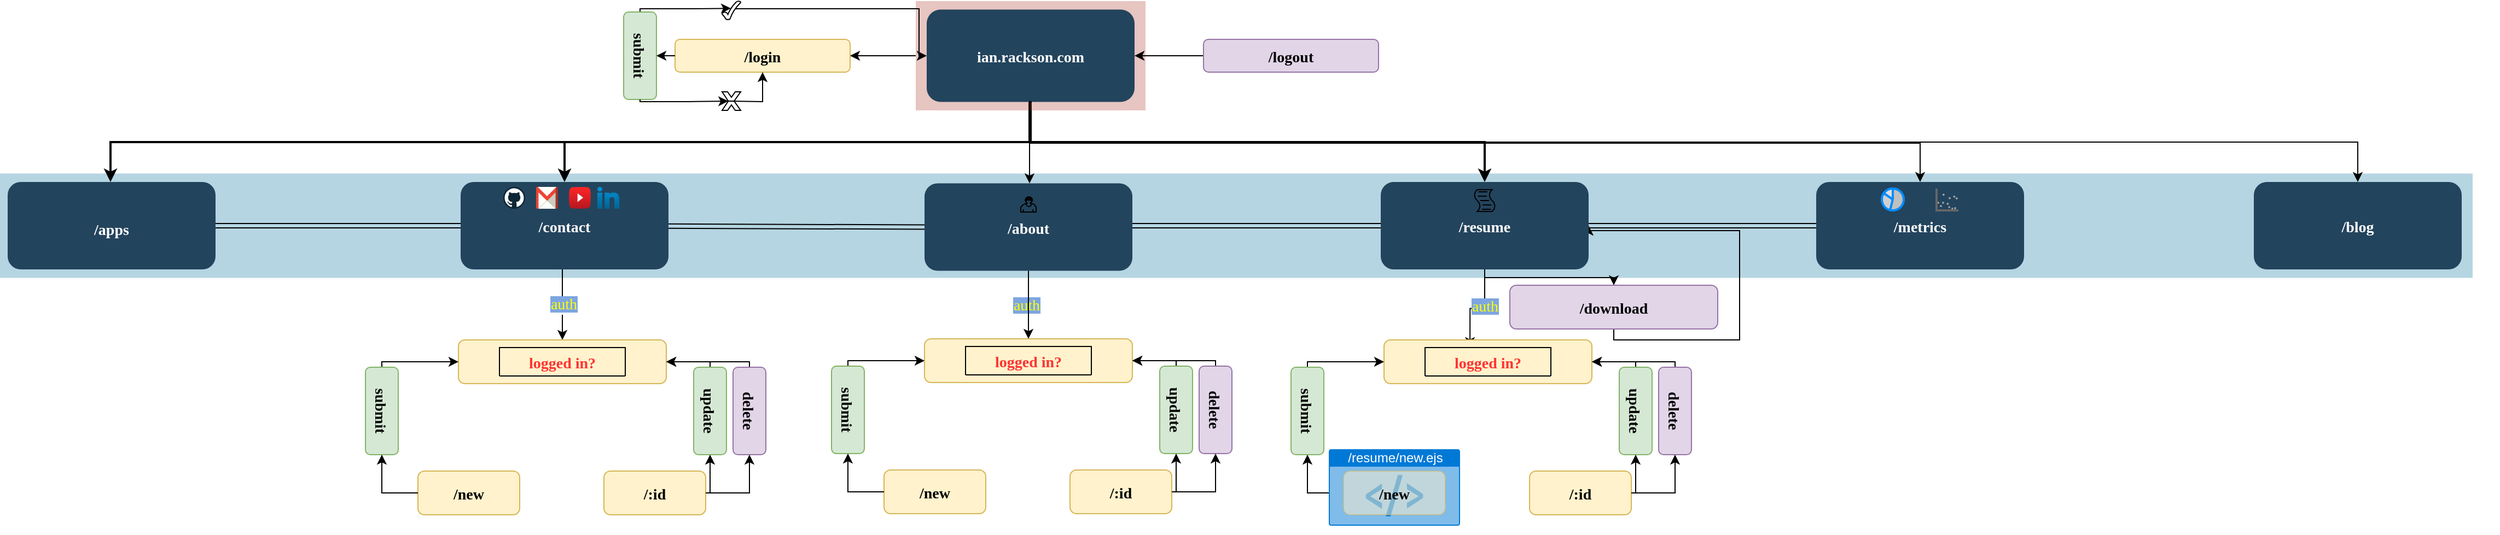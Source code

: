 <mxfile version="14.5.8" type="github">
  <diagram name="Page-1" id="2c0d36ab-eaac-3732-788b-9136903baeff">
    <mxGraphModel dx="2377" dy="1323" grid="1" gridSize="10" guides="1" tooltips="1" connect="1" arrows="1" fold="1" page="1" pageScale="1.5" pageWidth="1169" pageHeight="827" background="#ffffff" math="0" shadow="0">
      <root>
        <mxCell id="0" />
        <mxCell id="1" parent="0" />
        <mxCell id="Ey4R-V_PaF4X1ZqoevEX-540" value="&lt;font color=&quot;#ffff00&quot; style=&quot;background-color: rgb(126 , 166 , 224)&quot;&gt;auth&lt;/font&gt;" style="edgeLabel;html=1;align=center;verticalAlign=middle;resizable=0;points=[];fontSize=14;fontFamily=Tahoma;fontColor=#FFFFFF;" vertex="1" connectable="0" parent="1">
          <mxGeometry x="1038" y="449" as="geometry" />
        </mxCell>
        <mxCell id="122" value="" style="fillColor=#10739E;strokeColor=none;opacity=30;" parent="1" vertex="1">
          <mxGeometry x="100" y="327.75" width="2260" height="95.5" as="geometry" />
        </mxCell>
        <mxCell id="Ey4R-V_PaF4X1ZqoevEX-137" value="" style="edgeStyle=elbowEdgeStyle;rounded=0;orthogonalLoop=1;jettySize=auto;elbow=vertical;html=1;" edge="1" parent="1" source="2" target="Ey4R-V_PaF4X1ZqoevEX-136">
          <mxGeometry relative="1" as="geometry" />
        </mxCell>
        <mxCell id="Ey4R-V_PaF4X1ZqoevEX-161" style="edgeStyle=elbowEdgeStyle;rounded=0;orthogonalLoop=1;jettySize=auto;elbow=vertical;html=1;" edge="1" parent="1" source="4" target="Ey4R-V_PaF4X1ZqoevEX-154">
          <mxGeometry relative="1" as="geometry" />
        </mxCell>
        <mxCell id="Ey4R-V_PaF4X1ZqoevEX-399" style="edgeStyle=orthogonalEdgeStyle;rounded=0;orthogonalLoop=1;jettySize=auto;html=1;entryX=0.357;entryY=-0.019;entryDx=0;entryDy=0;entryPerimeter=0;fontFamily=Tahoma;fontSize=11;fontColor=#FF3333;" edge="1" parent="1" source="4" target="Ey4R-V_PaF4X1ZqoevEX-386">
          <mxGeometry relative="1" as="geometry" />
        </mxCell>
        <mxCell id="9" value="" style="edgeStyle=elbowEdgeStyle;elbow=vertical;strokeWidth=2;rounded=0" parent="1" source="2" target="4" edge="1">
          <mxGeometry x="337" y="215.5" width="100" height="100" as="geometry">
            <mxPoint x="337" y="315.5" as="sourcePoint" />
            <mxPoint x="437" y="215.5" as="targetPoint" />
          </mxGeometry>
        </mxCell>
        <mxCell id="Ey4R-V_PaF4X1ZqoevEX-167" style="edgeStyle=elbowEdgeStyle;rounded=0;orthogonalLoop=1;jettySize=auto;elbow=vertical;html=1;entryX=0.5;entryY=0;entryDx=0;entryDy=0;" edge="1" parent="1" source="10" target="Ey4R-V_PaF4X1ZqoevEX-166">
          <mxGeometry relative="1" as="geometry" />
        </mxCell>
        <mxCell id="Ey4R-V_PaF4X1ZqoevEX-537" style="edgeStyle=orthogonalEdgeStyle;rounded=0;orthogonalLoop=1;jettySize=auto;html=1;entryX=0.5;entryY=0;entryDx=0;entryDy=0;fontFamily=Tahoma;fontSize=11;fontColor=#FF3333;" edge="1" parent="1" source="12" target="Ey4R-V_PaF4X1ZqoevEX-523">
          <mxGeometry relative="1" as="geometry">
            <Array as="points">
              <mxPoint x="614" y="440" />
              <mxPoint x="614" y="440" />
            </Array>
          </mxGeometry>
        </mxCell>
        <mxCell id="Ey4R-V_PaF4X1ZqoevEX-539" value="&lt;font color=&quot;#ffff00&quot; style=&quot;background-color: rgb(126 , 166 , 224)&quot;&gt;auth&lt;br&gt;&lt;/font&gt;" style="edgeLabel;html=1;align=center;verticalAlign=middle;resizable=0;points=[];fontSize=14;fontFamily=Tahoma;fontColor=#FFFFFF;" vertex="1" connectable="0" parent="Ey4R-V_PaF4X1ZqoevEX-537">
          <mxGeometry x="0.008" y="1" relative="1" as="geometry">
            <mxPoint as="offset" />
          </mxGeometry>
        </mxCell>
        <mxCell id="59" value="" style="edgeStyle=elbowEdgeStyle;elbow=vertical;strokeWidth=2;rounded=0" parent="1" source="2" target="12" edge="1">
          <mxGeometry x="347" y="225.5" width="100" height="100" as="geometry">
            <mxPoint x="862.0" y="275.5" as="sourcePoint" />
            <mxPoint x="1467.0" y="345.5" as="targetPoint" />
          </mxGeometry>
        </mxCell>
        <mxCell id="61" value="" style="edgeStyle=elbowEdgeStyle;elbow=vertical;strokeWidth=2;rounded=0" parent="1" edge="1">
          <mxGeometry x="-24" y="135.5" width="100" height="100" as="geometry">
            <mxPoint x="1041" y="262.25" as="sourcePoint" />
            <mxPoint x="201" y="335.5" as="targetPoint" />
          </mxGeometry>
        </mxCell>
        <mxCell id="Ey4R-V_PaF4X1ZqoevEX-141" value="" style="group" vertex="1" connectable="0" parent="1">
          <mxGeometry x="937" y="170" width="210" height="100.0" as="geometry" />
        </mxCell>
        <mxCell id="123" value="" style="fillColor=#AE4132;strokeColor=none;opacity=30;" parent="Ey4R-V_PaF4X1ZqoevEX-141" vertex="1">
          <mxGeometry width="210" height="100.0" as="geometry" />
        </mxCell>
        <mxCell id="2" value="ian.rackson.com" style="rounded=1;fillColor=#23445D;gradientColor=none;strokeColor=none;fontColor=#FFFFFF;fontStyle=1;fontFamily=Tahoma;fontSize=14" parent="Ey4R-V_PaF4X1ZqoevEX-141" vertex="1">
          <mxGeometry x="10" y="7.75" width="190" height="84.5" as="geometry" />
        </mxCell>
        <mxCell id="Ey4R-V_PaF4X1ZqoevEX-381" style="edgeStyle=orthogonalEdgeStyle;rounded=0;orthogonalLoop=1;jettySize=auto;html=1;fontFamily=Tahoma;fontSize=11;fontColor=#FF3333;entryX=1;entryY=0.5;entryDx=0;entryDy=0;" edge="1" parent="1" source="Ey4R-V_PaF4X1ZqoevEX-154" target="4">
          <mxGeometry relative="1" as="geometry">
            <mxPoint x="1690" y="390" as="targetPoint" />
            <Array as="points">
              <mxPoint x="1575" y="480" />
              <mxPoint x="1690" y="480" />
              <mxPoint x="1690" y="380" />
              <mxPoint x="1552" y="380" />
            </Array>
          </mxGeometry>
        </mxCell>
        <mxCell id="Ey4R-V_PaF4X1ZqoevEX-154" value="/download" style="rounded=1;fillColor=#e1d5e7;strokeColor=#9673a6;fontStyle=1;fontFamily=Tahoma;fontSize=14" vertex="1" parent="1">
          <mxGeometry x="1480" y="430" width="190" height="40" as="geometry" />
        </mxCell>
        <mxCell id="Ey4R-V_PaF4X1ZqoevEX-205" style="edgeStyle=elbowEdgeStyle;rounded=0;orthogonalLoop=1;jettySize=auto;elbow=vertical;html=1;entryX=0.5;entryY=0;entryDx=0;entryDy=0;" edge="1" parent="1">
          <mxGeometry relative="1" as="geometry">
            <mxPoint x="1043" y="262.25" as="sourcePoint" />
            <mxPoint x="1041" y="336.75" as="targetPoint" />
            <Array as="points">
              <mxPoint x="1041" y="262" />
            </Array>
          </mxGeometry>
        </mxCell>
        <mxCell id="Ey4R-V_PaF4X1ZqoevEX-215" value="/login" style="rounded=1;fillColor=#fff2cc;strokeColor=#d6b656;fontStyle=1;fontFamily=Tahoma;fontSize=14" vertex="1" parent="1">
          <mxGeometry x="717" y="205" width="160" height="30" as="geometry" />
        </mxCell>
        <mxCell id="Ey4R-V_PaF4X1ZqoevEX-544" style="edgeStyle=orthogonalEdgeStyle;rounded=0;orthogonalLoop=1;jettySize=auto;html=1;entryX=1;entryY=0.5;entryDx=0;entryDy=0;startSize=26;fontFamily=Tahoma;fontSize=14;fontColor=#FFFFFF;" edge="1" parent="1" source="Ey4R-V_PaF4X1ZqoevEX-231" target="2">
          <mxGeometry relative="1" as="geometry" />
        </mxCell>
        <mxCell id="Ey4R-V_PaF4X1ZqoevEX-231" value="/logout" style="rounded=1;fillColor=#e1d5e7;strokeColor=#9673a6;fontStyle=1;fontFamily=Tahoma;fontSize=14" vertex="1" parent="1">
          <mxGeometry x="1200" y="205" width="160" height="30" as="geometry" />
        </mxCell>
        <mxCell id="Ey4R-V_PaF4X1ZqoevEX-329" value="" style="group" vertex="1" connectable="0" parent="1">
          <mxGeometry x="860" y="479" width="366" height="160" as="geometry" />
        </mxCell>
        <mxCell id="Ey4R-V_PaF4X1ZqoevEX-313" value="/new" style="rounded=1;fillColor=#fff2cc;strokeColor=#d6b656;fontStyle=1;fontFamily=Tahoma;fontSize=14" vertex="1" parent="Ey4R-V_PaF4X1ZqoevEX-329">
          <mxGeometry x="48" y="120" width="93" height="40" as="geometry" />
        </mxCell>
        <mxCell id="Ey4R-V_PaF4X1ZqoevEX-316" value="" style="group" vertex="1" connectable="0" parent="Ey4R-V_PaF4X1ZqoevEX-329">
          <mxGeometry x="85" width="190" height="107" as="geometry" />
        </mxCell>
        <mxCell id="Ey4R-V_PaF4X1ZqoevEX-166" value="" style="rounded=1;fillColor=#fff2cc;strokeColor=#d6b656;fontStyle=1;fontFamily=Tahoma;fontSize=14" vertex="1" parent="Ey4R-V_PaF4X1ZqoevEX-316">
          <mxGeometry width="190" height="40" as="geometry" />
        </mxCell>
        <mxCell id="Ey4R-V_PaF4X1ZqoevEX-303" value="logged in?" style="swimlane;fontStyle=1;childLayout=stackLayout;horizontal=1;startSize=26;fillColor=none;horizontalStack=0;resizeParent=1;resizeParentMax=0;resizeLast=0;collapsible=1;marginBottom=0;shadow=0;labelBackgroundColor=none;align=center;fontFamily=Tahoma;fontSize=14;labelBorderColor=none;fontColor=#FF3333;" vertex="1" collapsed="1" parent="Ey4R-V_PaF4X1ZqoevEX-316">
          <mxGeometry x="37.5" y="7" width="115" height="26" as="geometry">
            <mxRectangle x="37.5" y="7" width="152.5" height="78" as="alternateBounds" />
          </mxGeometry>
        </mxCell>
        <mxCell id="Ey4R-V_PaF4X1ZqoevEX-304" value="Add new section button" style="text;strokeColor=none;fillColor=none;align=left;verticalAlign=top;spacingLeft=4;spacingRight=4;overflow=hidden;rotatable=0;points=[[0,0.5],[1,0.5]];portConstraint=eastwest;labelBackgroundColor=none;labelBorderColor=#000000;" vertex="1" parent="Ey4R-V_PaF4X1ZqoevEX-303">
          <mxGeometry y="26" width="115" height="26" as="geometry" />
        </mxCell>
        <mxCell id="Ey4R-V_PaF4X1ZqoevEX-305" value="Modify button for each" style="text;strokeColor=none;fillColor=none;align=left;verticalAlign=top;spacingLeft=4;spacingRight=4;overflow=hidden;rotatable=0;points=[[0,0.5],[1,0.5]];portConstraint=eastwest;labelBackgroundColor=none;labelBorderColor=#000000;" vertex="1" parent="Ey4R-V_PaF4X1ZqoevEX-303">
          <mxGeometry y="52" width="115" height="26" as="geometry" />
        </mxCell>
        <mxCell id="Ey4R-V_PaF4X1ZqoevEX-321" style="edgeStyle=orthogonalEdgeStyle;rounded=0;orthogonalLoop=1;jettySize=auto;html=1;entryX=0;entryY=0.5;entryDx=0;entryDy=0;fontFamily=Tahoma;fontSize=11;fontColor=#FF3333;" edge="1" parent="Ey4R-V_PaF4X1ZqoevEX-329" source="Ey4R-V_PaF4X1ZqoevEX-317" target="Ey4R-V_PaF4X1ZqoevEX-166">
          <mxGeometry relative="1" as="geometry">
            <Array as="points">
              <mxPoint x="15" y="20" />
            </Array>
          </mxGeometry>
        </mxCell>
        <mxCell id="Ey4R-V_PaF4X1ZqoevEX-317" value="submit" style="rounded=1;fillColor=#d5e8d4;strokeColor=#82b366;fontStyle=1;fontFamily=Tahoma;fontSize=14;rotation=90;" vertex="1" parent="Ey4R-V_PaF4X1ZqoevEX-329">
          <mxGeometry x="-25" y="50" width="80" height="30" as="geometry" />
        </mxCell>
        <mxCell id="Ey4R-V_PaF4X1ZqoevEX-319" style="edgeStyle=orthogonalEdgeStyle;rounded=0;orthogonalLoop=1;jettySize=auto;html=1;fontFamily=Tahoma;fontSize=11;fontColor=#FF3333;" edge="1" parent="Ey4R-V_PaF4X1ZqoevEX-329" source="Ey4R-V_PaF4X1ZqoevEX-313" target="Ey4R-V_PaF4X1ZqoevEX-317">
          <mxGeometry relative="1" as="geometry" />
        </mxCell>
        <mxCell id="Ey4R-V_PaF4X1ZqoevEX-322" value="/:id" style="rounded=1;fillColor=#fff2cc;strokeColor=#d6b656;fontStyle=1;fontFamily=Tahoma;fontSize=14" vertex="1" parent="Ey4R-V_PaF4X1ZqoevEX-329">
          <mxGeometry x="218" y="120" width="93" height="40" as="geometry" />
        </mxCell>
        <mxCell id="Ey4R-V_PaF4X1ZqoevEX-327" style="edgeStyle=orthogonalEdgeStyle;rounded=0;orthogonalLoop=1;jettySize=auto;html=1;fontFamily=Tahoma;fontSize=11;fontColor=#FF3333;exitX=0;exitY=0.5;exitDx=0;exitDy=0;" edge="1" parent="Ey4R-V_PaF4X1ZqoevEX-329" source="Ey4R-V_PaF4X1ZqoevEX-323">
          <mxGeometry relative="1" as="geometry">
            <mxPoint x="275" y="20" as="targetPoint" />
            <Array as="points">
              <mxPoint x="315" y="20" />
              <mxPoint x="280" y="20" />
            </Array>
          </mxGeometry>
        </mxCell>
        <mxCell id="Ey4R-V_PaF4X1ZqoevEX-323" value="update" style="rounded=1;fillColor=#d5e8d4;strokeColor=#82b366;fontStyle=1;fontFamily=Tahoma;fontSize=14;rotation=90;" vertex="1" parent="Ey4R-V_PaF4X1ZqoevEX-329">
          <mxGeometry x="275" y="50" width="80" height="30" as="geometry" />
        </mxCell>
        <mxCell id="Ey4R-V_PaF4X1ZqoevEX-325" style="edgeStyle=orthogonalEdgeStyle;rounded=0;orthogonalLoop=1;jettySize=auto;html=1;exitX=1;exitY=0.5;exitDx=0;exitDy=0;entryX=1;entryY=0.5;entryDx=0;entryDy=0;fontFamily=Tahoma;fontSize=11;fontColor=#FF3333;" edge="1" parent="Ey4R-V_PaF4X1ZqoevEX-329" source="Ey4R-V_PaF4X1ZqoevEX-322" target="Ey4R-V_PaF4X1ZqoevEX-323">
          <mxGeometry relative="1" as="geometry" />
        </mxCell>
        <mxCell id="Ey4R-V_PaF4X1ZqoevEX-328" style="edgeStyle=orthogonalEdgeStyle;rounded=0;orthogonalLoop=1;jettySize=auto;html=1;exitX=0;exitY=0.5;exitDx=0;exitDy=0;fontFamily=Tahoma;fontSize=11;fontColor=#FF3333;" edge="1" parent="Ey4R-V_PaF4X1ZqoevEX-329" source="Ey4R-V_PaF4X1ZqoevEX-324">
          <mxGeometry relative="1" as="geometry">
            <mxPoint x="275" y="20" as="targetPoint" />
            <Array as="points">
              <mxPoint x="351" y="20" />
              <mxPoint x="306" y="20" />
            </Array>
          </mxGeometry>
        </mxCell>
        <mxCell id="Ey4R-V_PaF4X1ZqoevEX-324" value="delete" style="rounded=1;fillColor=#e1d5e7;strokeColor=#9673a6;fontStyle=1;fontFamily=Tahoma;fontSize=14;rotation=90;" vertex="1" parent="Ey4R-V_PaF4X1ZqoevEX-329">
          <mxGeometry x="311" y="50" width="80" height="30" as="geometry" />
        </mxCell>
        <mxCell id="Ey4R-V_PaF4X1ZqoevEX-326" style="edgeStyle=orthogonalEdgeStyle;rounded=0;orthogonalLoop=1;jettySize=auto;html=1;entryX=1;entryY=0.5;entryDx=0;entryDy=0;fontFamily=Tahoma;fontSize=11;fontColor=#FF3333;" edge="1" parent="Ey4R-V_PaF4X1ZqoevEX-329" source="Ey4R-V_PaF4X1ZqoevEX-322" target="Ey4R-V_PaF4X1ZqoevEX-324">
          <mxGeometry relative="1" as="geometry" />
        </mxCell>
        <mxCell id="Ey4R-V_PaF4X1ZqoevEX-520" value="" style="group" vertex="1" connectable="0" parent="1">
          <mxGeometry x="434" y="480" width="366" height="160" as="geometry" />
        </mxCell>
        <mxCell id="Ey4R-V_PaF4X1ZqoevEX-521" value="/new" style="rounded=1;fillColor=#fff2cc;strokeColor=#d6b656;fontStyle=1;fontFamily=Tahoma;fontSize=14" vertex="1" parent="Ey4R-V_PaF4X1ZqoevEX-520">
          <mxGeometry x="48" y="120" width="93" height="40" as="geometry" />
        </mxCell>
        <mxCell id="Ey4R-V_PaF4X1ZqoevEX-522" value="" style="group" vertex="1" connectable="0" parent="Ey4R-V_PaF4X1ZqoevEX-520">
          <mxGeometry x="85" width="190" height="107" as="geometry" />
        </mxCell>
        <mxCell id="Ey4R-V_PaF4X1ZqoevEX-523" value="" style="rounded=1;fillColor=#fff2cc;strokeColor=#d6b656;fontStyle=1;fontFamily=Tahoma;fontSize=14" vertex="1" parent="Ey4R-V_PaF4X1ZqoevEX-522">
          <mxGeometry width="190" height="40" as="geometry" />
        </mxCell>
        <mxCell id="Ey4R-V_PaF4X1ZqoevEX-524" value="logged in?" style="swimlane;fontStyle=1;childLayout=stackLayout;horizontal=1;startSize=26;fillColor=none;horizontalStack=0;resizeParent=1;resizeParentMax=0;resizeLast=0;collapsible=1;marginBottom=0;shadow=0;labelBackgroundColor=none;align=center;fontFamily=Tahoma;fontSize=14;labelBorderColor=none;fontColor=#FF3333;" vertex="1" collapsed="1" parent="Ey4R-V_PaF4X1ZqoevEX-522">
          <mxGeometry x="37.5" y="7" width="115" height="26" as="geometry">
            <mxRectangle x="37.5" y="7" width="152.5" height="78" as="alternateBounds" />
          </mxGeometry>
        </mxCell>
        <mxCell id="Ey4R-V_PaF4X1ZqoevEX-525" value="Add new section button" style="text;strokeColor=none;fillColor=none;align=left;verticalAlign=top;spacingLeft=4;spacingRight=4;overflow=hidden;rotatable=0;points=[[0,0.5],[1,0.5]];portConstraint=eastwest;labelBackgroundColor=none;labelBorderColor=#000000;" vertex="1" parent="Ey4R-V_PaF4X1ZqoevEX-524">
          <mxGeometry y="26" width="115" height="26" as="geometry" />
        </mxCell>
        <mxCell id="Ey4R-V_PaF4X1ZqoevEX-526" value="Modify button for each" style="text;strokeColor=none;fillColor=none;align=left;verticalAlign=top;spacingLeft=4;spacingRight=4;overflow=hidden;rotatable=0;points=[[0,0.5],[1,0.5]];portConstraint=eastwest;labelBackgroundColor=none;labelBorderColor=#000000;" vertex="1" parent="Ey4R-V_PaF4X1ZqoevEX-524">
          <mxGeometry y="52" width="115" height="26" as="geometry" />
        </mxCell>
        <mxCell id="Ey4R-V_PaF4X1ZqoevEX-527" style="edgeStyle=orthogonalEdgeStyle;rounded=0;orthogonalLoop=1;jettySize=auto;html=1;entryX=0;entryY=0.5;entryDx=0;entryDy=0;fontFamily=Tahoma;fontSize=11;fontColor=#FF3333;" edge="1" parent="Ey4R-V_PaF4X1ZqoevEX-520" source="Ey4R-V_PaF4X1ZqoevEX-528" target="Ey4R-V_PaF4X1ZqoevEX-523">
          <mxGeometry relative="1" as="geometry">
            <Array as="points">
              <mxPoint x="15" y="20" />
            </Array>
          </mxGeometry>
        </mxCell>
        <mxCell id="Ey4R-V_PaF4X1ZqoevEX-528" value="submit" style="rounded=1;fillColor=#d5e8d4;strokeColor=#82b366;fontStyle=1;fontFamily=Tahoma;fontSize=14;rotation=90;" vertex="1" parent="Ey4R-V_PaF4X1ZqoevEX-520">
          <mxGeometry x="-25" y="50" width="80" height="30" as="geometry" />
        </mxCell>
        <mxCell id="Ey4R-V_PaF4X1ZqoevEX-529" style="edgeStyle=orthogonalEdgeStyle;rounded=0;orthogonalLoop=1;jettySize=auto;html=1;fontFamily=Tahoma;fontSize=11;fontColor=#FF3333;" edge="1" parent="Ey4R-V_PaF4X1ZqoevEX-520" source="Ey4R-V_PaF4X1ZqoevEX-521" target="Ey4R-V_PaF4X1ZqoevEX-528">
          <mxGeometry relative="1" as="geometry" />
        </mxCell>
        <mxCell id="Ey4R-V_PaF4X1ZqoevEX-530" value="/:id" style="rounded=1;fillColor=#fff2cc;strokeColor=#d6b656;fontStyle=1;fontFamily=Tahoma;fontSize=14" vertex="1" parent="Ey4R-V_PaF4X1ZqoevEX-520">
          <mxGeometry x="218" y="120" width="93" height="40" as="geometry" />
        </mxCell>
        <mxCell id="Ey4R-V_PaF4X1ZqoevEX-531" style="edgeStyle=orthogonalEdgeStyle;rounded=0;orthogonalLoop=1;jettySize=auto;html=1;fontFamily=Tahoma;fontSize=11;fontColor=#FF3333;exitX=0;exitY=0.5;exitDx=0;exitDy=0;" edge="1" parent="Ey4R-V_PaF4X1ZqoevEX-520" source="Ey4R-V_PaF4X1ZqoevEX-532">
          <mxGeometry relative="1" as="geometry">
            <mxPoint x="275" y="20" as="targetPoint" />
            <Array as="points">
              <mxPoint x="315" y="20" />
              <mxPoint x="280" y="20" />
            </Array>
          </mxGeometry>
        </mxCell>
        <mxCell id="Ey4R-V_PaF4X1ZqoevEX-532" value="update" style="rounded=1;fillColor=#d5e8d4;strokeColor=#82b366;fontStyle=1;fontFamily=Tahoma;fontSize=14;rotation=90;" vertex="1" parent="Ey4R-V_PaF4X1ZqoevEX-520">
          <mxGeometry x="275" y="50" width="80" height="30" as="geometry" />
        </mxCell>
        <mxCell id="Ey4R-V_PaF4X1ZqoevEX-533" style="edgeStyle=orthogonalEdgeStyle;rounded=0;orthogonalLoop=1;jettySize=auto;html=1;exitX=1;exitY=0.5;exitDx=0;exitDy=0;entryX=1;entryY=0.5;entryDx=0;entryDy=0;fontFamily=Tahoma;fontSize=11;fontColor=#FF3333;" edge="1" parent="Ey4R-V_PaF4X1ZqoevEX-520" source="Ey4R-V_PaF4X1ZqoevEX-530" target="Ey4R-V_PaF4X1ZqoevEX-532">
          <mxGeometry relative="1" as="geometry" />
        </mxCell>
        <mxCell id="Ey4R-V_PaF4X1ZqoevEX-534" style="edgeStyle=orthogonalEdgeStyle;rounded=0;orthogonalLoop=1;jettySize=auto;html=1;exitX=0;exitY=0.5;exitDx=0;exitDy=0;fontFamily=Tahoma;fontSize=11;fontColor=#FF3333;" edge="1" parent="Ey4R-V_PaF4X1ZqoevEX-520" source="Ey4R-V_PaF4X1ZqoevEX-535">
          <mxGeometry relative="1" as="geometry">
            <mxPoint x="275" y="20" as="targetPoint" />
            <Array as="points">
              <mxPoint x="351" y="20" />
              <mxPoint x="306" y="20" />
            </Array>
          </mxGeometry>
        </mxCell>
        <mxCell id="Ey4R-V_PaF4X1ZqoevEX-535" value="delete" style="rounded=1;fillColor=#e1d5e7;strokeColor=#9673a6;fontStyle=1;fontFamily=Tahoma;fontSize=14;rotation=90;" vertex="1" parent="Ey4R-V_PaF4X1ZqoevEX-520">
          <mxGeometry x="311" y="50" width="80" height="30" as="geometry" />
        </mxCell>
        <mxCell id="Ey4R-V_PaF4X1ZqoevEX-536" style="edgeStyle=orthogonalEdgeStyle;rounded=0;orthogonalLoop=1;jettySize=auto;html=1;entryX=1;entryY=0.5;entryDx=0;entryDy=0;fontFamily=Tahoma;fontSize=11;fontColor=#FF3333;" edge="1" parent="Ey4R-V_PaF4X1ZqoevEX-520" source="Ey4R-V_PaF4X1ZqoevEX-530" target="Ey4R-V_PaF4X1ZqoevEX-535">
          <mxGeometry relative="1" as="geometry" />
        </mxCell>
        <mxCell id="Ey4R-V_PaF4X1ZqoevEX-543" value="&lt;font color=&quot;#ffff00&quot; style=&quot;background-color: rgb(126 , 166 , 224)&quot;&gt;auth&lt;/font&gt;" style="edgeLabel;html=1;align=center;verticalAlign=middle;resizable=0;points=[];fontSize=14;fontFamily=Tahoma;fontColor=#FFFFFF;" vertex="1" connectable="0" parent="1">
          <mxGeometry x="1457" y="450" as="geometry" />
        </mxCell>
        <mxCell id="Ey4R-V_PaF4X1ZqoevEX-572" style="edgeStyle=orthogonalEdgeStyle;rounded=0;orthogonalLoop=1;jettySize=auto;html=1;entryX=0;entryY=0.5;entryDx=0;entryDy=0;startSize=26;fontFamily=Tahoma;fontSize=14;fontColor=#FFFFFF;exitX=0.686;exitY=0.412;exitDx=0;exitDy=0;exitPerimeter=0;" edge="1" parent="1" source="Ey4R-V_PaF4X1ZqoevEX-545" target="2">
          <mxGeometry relative="1" as="geometry">
            <Array as="points">
              <mxPoint x="940" y="177" />
              <mxPoint x="940" y="220" />
            </Array>
          </mxGeometry>
        </mxCell>
        <mxCell id="Ey4R-V_PaF4X1ZqoevEX-567" style="edgeStyle=none;rounded=0;orthogonalLoop=1;jettySize=auto;html=1;entryX=1;entryY=0.5;entryDx=0;entryDy=0;startSize=26;fontFamily=Tahoma;fontSize=14;fontColor=#FFFFFF;" edge="1" parent="1" source="123" target="Ey4R-V_PaF4X1ZqoevEX-215">
          <mxGeometry relative="1" as="geometry" />
        </mxCell>
        <mxCell id="Ey4R-V_PaF4X1ZqoevEX-575" value="" style="group" vertex="1" connectable="0" parent="1">
          <mxGeometry x="670" y="170" width="135" height="100" as="geometry" />
        </mxCell>
        <mxCell id="Ey4R-V_PaF4X1ZqoevEX-545" value="" style="verticalLabelPosition=bottom;verticalAlign=top;html=1;shape=mxgraph.basic.tick;shadow=0;startSize=26;fillColor=none;fontFamily=Tahoma;fontSize=14;fontColor=#FFFFFF;" vertex="1" parent="Ey4R-V_PaF4X1ZqoevEX-575">
          <mxGeometry x="90" width="17" height="17" as="geometry" />
        </mxCell>
        <mxCell id="Ey4R-V_PaF4X1ZqoevEX-571" style="edgeStyle=orthogonalEdgeStyle;rounded=0;orthogonalLoop=1;jettySize=auto;html=1;entryX=0.471;entryY=0.392;entryDx=0;entryDy=0;entryPerimeter=0;startSize=26;fontFamily=Tahoma;fontSize=14;fontColor=#FFFFFF;" edge="1" parent="Ey4R-V_PaF4X1ZqoevEX-575" source="Ey4R-V_PaF4X1ZqoevEX-563" target="Ey4R-V_PaF4X1ZqoevEX-545">
          <mxGeometry relative="1" as="geometry">
            <Array as="points">
              <mxPoint x="15" y="7" />
              <mxPoint x="60" y="7" />
            </Array>
          </mxGeometry>
        </mxCell>
        <mxCell id="Ey4R-V_PaF4X1ZqoevEX-563" value="submit" style="rounded=1;fillColor=#d5e8d4;strokeColor=#82b366;fontStyle=1;fontFamily=Tahoma;fontSize=14;rotation=90;" vertex="1" parent="Ey4R-V_PaF4X1ZqoevEX-575">
          <mxGeometry x="-25" y="35" width="80" height="30" as="geometry" />
        </mxCell>
        <mxCell id="Ey4R-V_PaF4X1ZqoevEX-566" value="" style="verticalLabelPosition=bottom;verticalAlign=top;html=1;shape=mxgraph.basic.x;shadow=0;startSize=26;fillColor=none;fontFamily=Tahoma;fontSize=14;fontColor=#FFFFFF;" vertex="1" parent="Ey4R-V_PaF4X1ZqoevEX-575">
          <mxGeometry x="90" y="83" width="17" height="17" as="geometry" />
        </mxCell>
        <mxCell id="Ey4R-V_PaF4X1ZqoevEX-570" style="edgeStyle=orthogonalEdgeStyle;rounded=0;orthogonalLoop=1;jettySize=auto;html=1;entryX=0.33;entryY=0.5;entryDx=0;entryDy=0;entryPerimeter=0;startSize=26;fontFamily=Tahoma;fontSize=14;fontColor=#FFFFFF;" edge="1" parent="Ey4R-V_PaF4X1ZqoevEX-575" source="Ey4R-V_PaF4X1ZqoevEX-563" target="Ey4R-V_PaF4X1ZqoevEX-566">
          <mxGeometry relative="1" as="geometry">
            <Array as="points">
              <mxPoint x="15" y="92" />
              <mxPoint x="60" y="92" />
            </Array>
          </mxGeometry>
        </mxCell>
        <mxCell id="Ey4R-V_PaF4X1ZqoevEX-565" style="edgeStyle=none;rounded=0;orthogonalLoop=1;jettySize=auto;html=1;entryX=0.5;entryY=0;entryDx=0;entryDy=0;startSize=26;fontFamily=Tahoma;fontSize=14;fontColor=#FFFFFF;" edge="1" parent="1" source="Ey4R-V_PaF4X1ZqoevEX-215" target="Ey4R-V_PaF4X1ZqoevEX-563">
          <mxGeometry relative="1" as="geometry" />
        </mxCell>
        <mxCell id="Ey4R-V_PaF4X1ZqoevEX-576" style="edgeStyle=orthogonalEdgeStyle;rounded=0;orthogonalLoop=1;jettySize=auto;html=1;entryX=0.5;entryY=1;entryDx=0;entryDy=0;startSize=26;fontFamily=Tahoma;fontSize=14;fontColor=#FFFFFF;exitX=0.65;exitY=0.5;exitDx=0;exitDy=0;exitPerimeter=0;" edge="1" parent="1" source="Ey4R-V_PaF4X1ZqoevEX-566" target="Ey4R-V_PaF4X1ZqoevEX-215">
          <mxGeometry relative="1" as="geometry">
            <Array as="points">
              <mxPoint x="765" y="262" />
              <mxPoint x="797" y="262" />
            </Array>
          </mxGeometry>
        </mxCell>
        <mxCell id="Ey4R-V_PaF4X1ZqoevEX-606" value="" style="group" vertex="1" connectable="0" parent="1">
          <mxGeometry x="1362.0" y="335.5" width="190" height="80" as="geometry" />
        </mxCell>
        <mxCell id="4" value="" style="rounded=1;fillColor=#23445D;gradientColor=none;strokeColor=none;fontColor=#FFFFFF;fontStyle=1;fontFamily=Tahoma;fontSize=14" parent="Ey4R-V_PaF4X1ZqoevEX-606" vertex="1">
          <mxGeometry width="190" height="80" as="geometry" />
        </mxCell>
        <mxCell id="Ey4R-V_PaF4X1ZqoevEX-644" value="" style="group" vertex="1" connectable="0" parent="Ey4R-V_PaF4X1ZqoevEX-606">
          <mxGeometry x="45.0" y="7" width="100" height="46" as="geometry" />
        </mxCell>
        <mxCell id="Ey4R-V_PaF4X1ZqoevEX-249" value="/resume" style="swimlane;fontStyle=1;childLayout=stackLayout;horizontal=1;startSize=26;fillColor=none;horizontalStack=0;resizeParent=1;resizeParentMax=0;resizeLast=0;collapsible=1;marginBottom=0;shadow=0;labelBackgroundColor=none;align=center;fontColor=#FFFFFF;fontFamily=Tahoma;fontSize=14;labelBorderColor=none;swimlaneFillColor=#F8CECC;strokeColor=none;" vertex="1" collapsed="1" parent="Ey4R-V_PaF4X1ZqoevEX-644">
          <mxGeometry y="20" width="100" height="26" as="geometry">
            <mxRectangle x="1388" y="362.5" width="140" height="144" as="alternateBounds" />
          </mxGeometry>
        </mxCell>
        <mxCell id="Ey4R-V_PaF4X1ZqoevEX-250" value="Summary" style="text;strokeColor=none;fillColor=none;align=left;verticalAlign=top;spacingLeft=4;spacingRight=4;overflow=hidden;rotatable=0;points=[[0,0.5],[1,0.5]];portConstraint=eastwest;labelBackgroundColor=none;labelBorderColor=#000000;" vertex="1" parent="Ey4R-V_PaF4X1ZqoevEX-249">
          <mxGeometry y="26" width="100" height="26" as="geometry" />
        </mxCell>
        <mxCell id="Ey4R-V_PaF4X1ZqoevEX-251" value="Skills" style="text;strokeColor=none;fillColor=none;align=left;verticalAlign=top;spacingLeft=4;spacingRight=4;overflow=hidden;rotatable=0;points=[[0,0.5],[1,0.5]];portConstraint=eastwest;labelBackgroundColor=none;labelBorderColor=#000000;" vertex="1" parent="Ey4R-V_PaF4X1ZqoevEX-249">
          <mxGeometry y="52" width="100" height="26" as="geometry" />
        </mxCell>
        <mxCell id="Ey4R-V_PaF4X1ZqoevEX-252" value="Employment" style="text;strokeColor=none;fillColor=none;align=left;verticalAlign=top;spacingLeft=4;spacingRight=4;overflow=hidden;rotatable=0;points=[[0,0.5],[1,0.5]];portConstraint=eastwest;labelBackgroundColor=none;labelBorderColor=#000000;" vertex="1" parent="Ey4R-V_PaF4X1ZqoevEX-249">
          <mxGeometry y="78" width="100" height="22" as="geometry" />
        </mxCell>
        <mxCell id="Ey4R-V_PaF4X1ZqoevEX-257" value="Education" style="text;strokeColor=none;fillColor=none;align=left;verticalAlign=top;spacingLeft=4;spacingRight=4;overflow=hidden;rotatable=0;points=[[0,0.5],[1,0.5]];portConstraint=eastwest;labelBackgroundColor=none;labelBorderColor=#000000;" vertex="1" parent="Ey4R-V_PaF4X1ZqoevEX-249">
          <mxGeometry y="100" width="100" height="22" as="geometry" />
        </mxCell>
        <mxCell id="Ey4R-V_PaF4X1ZqoevEX-261" value="B-Side (collapsed)" style="text;strokeColor=none;fillColor=none;align=left;verticalAlign=top;spacingLeft=4;spacingRight=4;overflow=hidden;rotatable=0;points=[[0,0.5],[1,0.5]];portConstraint=eastwest;labelBackgroundColor=none;labelBorderColor=#000000;" vertex="1" parent="Ey4R-V_PaF4X1ZqoevEX-249">
          <mxGeometry y="122" width="100" height="22" as="geometry" />
        </mxCell>
        <mxCell id="Ey4R-V_PaF4X1ZqoevEX-641" value="" style="shape=mxgraph.bpmn.script_task;html=1;outlineConnect=0;shadow=0;startSize=26;fillColor=none;fontFamily=Tahoma;fontSize=14;fontColor=#FFFFFF;" vertex="1" parent="Ey4R-V_PaF4X1ZqoevEX-644">
          <mxGeometry x="40" width="20" height="20" as="geometry" />
        </mxCell>
        <mxCell id="Ey4R-V_PaF4X1ZqoevEX-607" value="" style="group" vertex="1" connectable="0" parent="1">
          <mxGeometry x="945" y="336.75" width="190" height="212.75" as="geometry" />
        </mxCell>
        <mxCell id="10" value="" style="rounded=1;fillColor=#23445D;gradientColor=none;strokeColor=none;fontColor=#FFFFFF;fontStyle=1;fontFamily=Tahoma;fontSize=14" parent="Ey4R-V_PaF4X1ZqoevEX-607" vertex="1">
          <mxGeometry width="190" height="80" as="geometry" />
        </mxCell>
        <mxCell id="Ey4R-V_PaF4X1ZqoevEX-643" value="" style="group" vertex="1" connectable="0" parent="Ey4R-V_PaF4X1ZqoevEX-607">
          <mxGeometry x="45" y="12.25" width="142" height="200.5" as="geometry" />
        </mxCell>
        <mxCell id="Ey4R-V_PaF4X1ZqoevEX-642" value="" style="shape=mxgraph.bpmn.user_task;html=1;outlineConnect=0;shadow=0;startSize=26;fillColor=none;fontFamily=Tahoma;fontSize=14;fontColor=#FFFFFF;" vertex="1" parent="Ey4R-V_PaF4X1ZqoevEX-643">
          <mxGeometry x="43" width="14" height="14" as="geometry" />
        </mxCell>
        <mxCell id="Ey4R-V_PaF4X1ZqoevEX-295" value="/about" style="swimlane;fontStyle=1;childLayout=stackLayout;horizontal=1;startSize=26;fillColor=none;horizontalStack=0;resizeParent=1;resizeParentMax=0;resizeLast=0;collapsible=1;marginBottom=0;shadow=0;labelBackgroundColor=none;align=center;fontColor=#FFFFFF;fontFamily=Tahoma;fontSize=14;labelBorderColor=none;swimlaneFillColor=#F8CECC;strokeColor=none;" vertex="1" collapsed="1" parent="Ey4R-V_PaF4X1ZqoevEX-607">
          <mxGeometry x="45" y="27" width="100" height="26" as="geometry">
            <mxRectangle y="12.5" width="142" height="188" as="alternateBounds" />
          </mxGeometry>
        </mxCell>
        <mxCell id="Ey4R-V_PaF4X1ZqoevEX-296" value="TLDR" style="text;strokeColor=none;fillColor=none;align=left;verticalAlign=top;spacingLeft=4;spacingRight=4;overflow=hidden;rotatable=0;points=[[0,0.5],[1,0.5]];portConstraint=eastwest;labelBackgroundColor=none;labelBorderColor=#000000;" vertex="1" parent="Ey4R-V_PaF4X1ZqoevEX-295">
          <mxGeometry y="26" width="100" height="26" as="geometry" />
        </mxCell>
        <mxCell id="Ey4R-V_PaF4X1ZqoevEX-297" value="TMI" style="text;strokeColor=none;fillColor=none;align=left;verticalAlign=top;spacingLeft=4;spacingRight=4;overflow=hidden;rotatable=0;points=[[0,0.5],[1,0.5]];portConstraint=eastwest;labelBackgroundColor=none;labelBorderColor=#000000;" vertex="1" parent="Ey4R-V_PaF4X1ZqoevEX-295">
          <mxGeometry y="52" width="100" height="26" as="geometry" />
        </mxCell>
        <mxCell id="Ey4R-V_PaF4X1ZqoevEX-298" value="Setup" style="text;strokeColor=none;fillColor=none;align=left;verticalAlign=top;spacingLeft=4;spacingRight=4;overflow=hidden;rotatable=0;points=[[0,0.5],[1,0.5]];portConstraint=eastwest;labelBackgroundColor=none;labelBorderColor=#000000;" vertex="1" parent="Ey4R-V_PaF4X1ZqoevEX-295">
          <mxGeometry y="78" width="100" height="22" as="geometry" />
        </mxCell>
        <mxCell id="Ey4R-V_PaF4X1ZqoevEX-299" value="Goals" style="text;strokeColor=none;fillColor=none;align=left;verticalAlign=top;spacingLeft=4;spacingRight=4;overflow=hidden;rotatable=0;points=[[0,0.5],[1,0.5]];portConstraint=eastwest;labelBackgroundColor=none;labelBorderColor=#000000;" vertex="1" parent="Ey4R-V_PaF4X1ZqoevEX-295">
          <mxGeometry y="100" width="100" height="22" as="geometry" />
        </mxCell>
        <mxCell id="Ey4R-V_PaF4X1ZqoevEX-300" value="Values" style="text;strokeColor=none;fillColor=none;align=left;verticalAlign=top;spacingLeft=4;spacingRight=4;overflow=hidden;rotatable=0;points=[[0,0.5],[1,0.5]];portConstraint=eastwest;labelBackgroundColor=none;labelBorderColor=#000000;" vertex="1" parent="Ey4R-V_PaF4X1ZqoevEX-295">
          <mxGeometry y="122" width="100" height="22" as="geometry" />
        </mxCell>
        <mxCell id="Ey4R-V_PaF4X1ZqoevEX-301" value="Inspirations" style="text;strokeColor=none;fillColor=none;align=left;verticalAlign=top;spacingLeft=4;spacingRight=4;overflow=hidden;rotatable=0;points=[[0,0.5],[1,0.5]];portConstraint=eastwest;labelBackgroundColor=none;labelBorderColor=#000000;" vertex="1" parent="Ey4R-V_PaF4X1ZqoevEX-295">
          <mxGeometry y="144" width="100" height="22" as="geometry" />
        </mxCell>
        <mxCell id="Ey4R-V_PaF4X1ZqoevEX-302" value="Gratitudes" style="text;strokeColor=none;fillColor=none;align=left;verticalAlign=top;spacingLeft=4;spacingRight=4;overflow=hidden;rotatable=0;points=[[0,0.5],[1,0.5]];portConstraint=eastwest;labelBackgroundColor=none;labelBorderColor=#000000;" vertex="1" parent="Ey4R-V_PaF4X1ZqoevEX-295">
          <mxGeometry y="166" width="100" height="22" as="geometry" />
        </mxCell>
        <mxCell id="Ey4R-V_PaF4X1ZqoevEX-608" value="" style="group" vertex="1" connectable="0" parent="1">
          <mxGeometry x="521.0" y="335.5" width="190" height="189" as="geometry" />
        </mxCell>
        <mxCell id="Ey4R-V_PaF4X1ZqoevEX-626" value="" style="group" vertex="1" connectable="0" parent="Ey4R-V_PaF4X1ZqoevEX-608">
          <mxGeometry width="190" height="80" as="geometry" />
        </mxCell>
        <mxCell id="12" value="" style="rounded=1;fillColor=#23445D;gradientColor=none;strokeColor=none;fontColor=#FFFFFF;fontStyle=1;fontFamily=Tahoma;fontSize=14" parent="Ey4R-V_PaF4X1ZqoevEX-626" vertex="1">
          <mxGeometry width="190" height="80" as="geometry" />
        </mxCell>
        <mxCell id="Ey4R-V_PaF4X1ZqoevEX-268" value="/contact" style="swimlane;fontStyle=1;childLayout=stackLayout;horizontal=1;startSize=26;fillColor=none;horizontalStack=0;resizeParent=1;resizeParentMax=0;resizeLast=0;collapsible=1;marginBottom=0;shadow=0;labelBackgroundColor=none;align=center;fontColor=#FFFFFF;fontFamily=Tahoma;fontSize=14;labelBorderColor=none;swimlaneFillColor=#F8CECC;strokeColor=none;" vertex="1" collapsed="1" parent="Ey4R-V_PaF4X1ZqoevEX-626">
          <mxGeometry x="45.0" y="27" width="100" height="26" as="geometry">
            <mxRectangle x="45.0" y="27" width="140" height="162" as="alternateBounds" />
          </mxGeometry>
        </mxCell>
        <mxCell id="Ey4R-V_PaF4X1ZqoevEX-269" value="Connect with me on..." style="text;strokeColor=none;fillColor=none;align=left;verticalAlign=top;spacingLeft=4;spacingRight=4;overflow=hidden;rotatable=0;points=[[0,0.5],[1,0.5]];portConstraint=eastwest;labelBackgroundColor=none;labelBorderColor=#000000;" vertex="1" parent="Ey4R-V_PaF4X1ZqoevEX-268">
          <mxGeometry y="26" width="100" height="26" as="geometry" />
        </mxCell>
        <mxCell id="Ey4R-V_PaF4X1ZqoevEX-270" value="Send mail to..." style="text;strokeColor=none;fillColor=none;align=left;verticalAlign=top;spacingLeft=4;spacingRight=4;overflow=hidden;rotatable=0;points=[[0,0.5],[1,0.5]];portConstraint=eastwest;labelBackgroundColor=none;labelBorderColor=#000000;" vertex="1" parent="Ey4R-V_PaF4X1ZqoevEX-268">
          <mxGeometry y="52" width="100" height="26" as="geometry" />
        </mxCell>
        <mxCell id="Ey4R-V_PaF4X1ZqoevEX-271" value="Phone me at..." style="text;strokeColor=none;fillColor=none;align=left;verticalAlign=top;spacingLeft=4;spacingRight=4;overflow=hidden;rotatable=0;points=[[0,0.5],[1,0.5]];portConstraint=eastwest;labelBackgroundColor=none;labelBorderColor=#000000;whiteSpace=wrap;" vertex="1" parent="Ey4R-V_PaF4X1ZqoevEX-268">
          <mxGeometry y="78" width="100" height="22" as="geometry" />
        </mxCell>
        <mxCell id="Ey4R-V_PaF4X1ZqoevEX-272" value="Email me at... (business, personal)" style="text;strokeColor=none;fillColor=none;align=left;verticalAlign=top;spacingLeft=4;spacingRight=4;overflow=hidden;rotatable=0;points=[[0,0.5],[1,0.5]];portConstraint=eastwest;labelBackgroundColor=none;labelBorderColor=#000000;whiteSpace=wrap;" vertex="1" parent="Ey4R-V_PaF4X1ZqoevEX-268">
          <mxGeometry y="100" width="100" height="40" as="geometry" />
        </mxCell>
        <mxCell id="Ey4R-V_PaF4X1ZqoevEX-273" value="Watch me on..." style="text;strokeColor=none;fillColor=none;align=left;verticalAlign=top;spacingLeft=4;spacingRight=4;overflow=hidden;rotatable=0;points=[[0,0.5],[1,0.5]];portConstraint=eastwest;labelBackgroundColor=none;labelBorderColor=#000000;" vertex="1" parent="Ey4R-V_PaF4X1ZqoevEX-268">
          <mxGeometry y="140" width="100" height="22" as="geometry" />
        </mxCell>
        <mxCell id="Ey4R-V_PaF4X1ZqoevEX-621" value="" style="dashed=0;outlineConnect=0;html=1;align=center;labelPosition=center;verticalLabelPosition=bottom;verticalAlign=top;shape=mxgraph.weblogos.gmail;shadow=0;startSize=26;fillColor=none;fontFamily=Tahoma;fontSize=14;fontColor=#FFFFFF;" vertex="1" parent="Ey4R-V_PaF4X1ZqoevEX-626">
          <mxGeometry x="69.0" y="4.5" width="20" height="20" as="geometry" />
        </mxCell>
        <mxCell id="Ey4R-V_PaF4X1ZqoevEX-622" value="" style="dashed=0;outlineConnect=0;html=1;align=center;labelPosition=center;verticalLabelPosition=bottom;verticalAlign=top;shape=mxgraph.weblogos.github;shadow=0;startSize=26;fillColor=none;fontFamily=Tahoma;fontSize=14;fontColor=#FFFFFF;" vertex="1" parent="Ey4R-V_PaF4X1ZqoevEX-626">
          <mxGeometry x="39.0" y="4.5" width="20" height="20" as="geometry" />
        </mxCell>
        <mxCell id="Ey4R-V_PaF4X1ZqoevEX-623" value="" style="dashed=0;outlineConnect=0;html=1;align=center;labelPosition=center;verticalLabelPosition=bottom;verticalAlign=top;shape=mxgraph.weblogos.youtube_2;fillColor=#FF2626;gradientColor=#B5171F;shadow=0;startSize=26;fontFamily=Tahoma;fontSize=14;fontColor=#FFFFFF;" vertex="1" parent="Ey4R-V_PaF4X1ZqoevEX-626">
          <mxGeometry x="99.0" y="4.5" width="20" height="20" as="geometry" />
        </mxCell>
        <mxCell id="Ey4R-V_PaF4X1ZqoevEX-624" value="" style="dashed=0;outlineConnect=0;html=1;align=center;labelPosition=center;verticalLabelPosition=bottom;verticalAlign=top;shape=mxgraph.weblogos.linkedin;fillColor=#0095DB;gradientColor=#006391;shadow=0;startSize=26;fontFamily=Tahoma;fontSize=14;fontColor=#FFFFFF;" vertex="1" parent="Ey4R-V_PaF4X1ZqoevEX-626">
          <mxGeometry x="125.0" y="4.5" width="20" height="20" as="geometry" />
        </mxCell>
        <mxCell id="Ey4R-V_PaF4X1ZqoevEX-609" value="" style="group" vertex="1" connectable="0" parent="1">
          <mxGeometry x="107" y="335.5" width="190" height="80" as="geometry" />
        </mxCell>
        <mxCell id="13" value="" style="rounded=1;fillColor=#23445D;gradientColor=none;strokeColor=none;fontColor=#FFFFFF;fontStyle=1;fontFamily=Tahoma;fontSize=14" parent="Ey4R-V_PaF4X1ZqoevEX-609" vertex="1">
          <mxGeometry width="190" height="80" as="geometry" />
        </mxCell>
        <mxCell id="Ey4R-V_PaF4X1ZqoevEX-600" value="/apps" style="swimlane;fontStyle=1;childLayout=stackLayout;horizontal=1;startSize=26;fillColor=none;horizontalStack=0;resizeParent=1;resizeParentMax=0;resizeLast=0;collapsible=1;marginBottom=0;shadow=0;labelBackgroundColor=none;align=center;fontColor=#FFFFFF;fontFamily=Tahoma;fontSize=14;labelBorderColor=none;swimlaneFillColor=#F8CECC;strokeColor=none;" vertex="1" collapsed="1" parent="Ey4R-V_PaF4X1ZqoevEX-609">
          <mxGeometry x="45" y="29.25" width="100" height="26" as="geometry">
            <mxRectangle x="607" y="362.5" width="140" height="162" as="alternateBounds" />
          </mxGeometry>
        </mxCell>
        <mxCell id="Ey4R-V_PaF4X1ZqoevEX-601" value="Connect with me on..." style="text;strokeColor=none;fillColor=none;align=left;verticalAlign=top;spacingLeft=4;spacingRight=4;overflow=hidden;rotatable=0;points=[[0,0.5],[1,0.5]];portConstraint=eastwest;labelBackgroundColor=none;labelBorderColor=#000000;" vertex="1" parent="Ey4R-V_PaF4X1ZqoevEX-600">
          <mxGeometry y="26" width="100" height="26" as="geometry" />
        </mxCell>
        <mxCell id="Ey4R-V_PaF4X1ZqoevEX-602" value="Send mail to..." style="text;strokeColor=none;fillColor=none;align=left;verticalAlign=top;spacingLeft=4;spacingRight=4;overflow=hidden;rotatable=0;points=[[0,0.5],[1,0.5]];portConstraint=eastwest;labelBackgroundColor=none;labelBorderColor=#000000;" vertex="1" parent="Ey4R-V_PaF4X1ZqoevEX-600">
          <mxGeometry y="52" width="100" height="26" as="geometry" />
        </mxCell>
        <mxCell id="Ey4R-V_PaF4X1ZqoevEX-603" value="Phone me at..." style="text;strokeColor=none;fillColor=none;align=left;verticalAlign=top;spacingLeft=4;spacingRight=4;overflow=hidden;rotatable=0;points=[[0,0.5],[1,0.5]];portConstraint=eastwest;labelBackgroundColor=none;labelBorderColor=#000000;whiteSpace=wrap;" vertex="1" parent="Ey4R-V_PaF4X1ZqoevEX-600">
          <mxGeometry y="78" width="100" height="22" as="geometry" />
        </mxCell>
        <mxCell id="Ey4R-V_PaF4X1ZqoevEX-604" value="Email me at... (business, personal)" style="text;strokeColor=none;fillColor=none;align=left;verticalAlign=top;spacingLeft=4;spacingRight=4;overflow=hidden;rotatable=0;points=[[0,0.5],[1,0.5]];portConstraint=eastwest;labelBackgroundColor=none;labelBorderColor=#000000;whiteSpace=wrap;" vertex="1" parent="Ey4R-V_PaF4X1ZqoevEX-600">
          <mxGeometry y="100" width="100" height="40" as="geometry" />
        </mxCell>
        <mxCell id="Ey4R-V_PaF4X1ZqoevEX-605" value="Watch me on..." style="text;strokeColor=none;fillColor=none;align=left;verticalAlign=top;spacingLeft=4;spacingRight=4;overflow=hidden;rotatable=0;points=[[0,0.5],[1,0.5]];portConstraint=eastwest;labelBackgroundColor=none;labelBorderColor=#000000;" vertex="1" parent="Ey4R-V_PaF4X1ZqoevEX-600">
          <mxGeometry y="140" width="100" height="22" as="geometry" />
        </mxCell>
        <mxCell id="Ey4R-V_PaF4X1ZqoevEX-610" value="" style="group" vertex="1" connectable="0" parent="1">
          <mxGeometry x="1760" y="335.5" width="190" height="105" as="geometry" />
        </mxCell>
        <mxCell id="Ey4R-V_PaF4X1ZqoevEX-237" value="" style="rounded=1;fillColor=#23445D;gradientColor=none;strokeColor=none;fontColor=#FFFFFF;fontStyle=1;fontFamily=Tahoma;fontSize=14" vertex="1" parent="Ey4R-V_PaF4X1ZqoevEX-610">
          <mxGeometry width="190" height="80" as="geometry" />
        </mxCell>
        <mxCell id="Ey4R-V_PaF4X1ZqoevEX-640" value="" style="group" vertex="1" connectable="0" parent="Ey4R-V_PaF4X1ZqoevEX-610">
          <mxGeometry x="10" y="13" width="175" height="92" as="geometry" />
        </mxCell>
        <mxCell id="Ey4R-V_PaF4X1ZqoevEX-262" value="/metrics" style="swimlane;fontStyle=1;childLayout=stackLayout;horizontal=1;startSize=26;fillColor=none;horizontalStack=0;resizeParent=1;resizeParentMax=0;resizeLast=0;collapsible=1;marginBottom=0;shadow=0;labelBackgroundColor=none;align=center;fontColor=#FFFFFF;fontFamily=Tahoma;fontSize=14;labelBorderColor=none;swimlaneFillColor=#F8CECC;strokeColor=none;" vertex="1" collapsed="1" parent="Ey4R-V_PaF4X1ZqoevEX-640">
          <mxGeometry x="35" y="14" width="100" height="26" as="geometry">
            <mxRectangle x="35" y="14" width="140" height="78" as="alternateBounds" />
          </mxGeometry>
        </mxCell>
        <mxCell id="Ey4R-V_PaF4X1ZqoevEX-263" value="Github Graph embed" style="text;strokeColor=none;fillColor=none;align=left;verticalAlign=top;spacingLeft=4;spacingRight=4;overflow=hidden;rotatable=0;points=[[0,0.5],[1,0.5]];portConstraint=eastwest;labelBackgroundColor=none;labelBorderColor=#000000;" vertex="1" parent="Ey4R-V_PaF4X1ZqoevEX-262">
          <mxGeometry y="26" width="100" height="26" as="geometry" />
        </mxCell>
        <mxCell id="Ey4R-V_PaF4X1ZqoevEX-264" value="Wakatime Graph embed" style="text;strokeColor=none;fillColor=none;align=left;verticalAlign=top;spacingLeft=4;spacingRight=4;overflow=hidden;rotatable=0;points=[[0,0.5],[1,0.5]];portConstraint=eastwest;labelBackgroundColor=none;labelBorderColor=#000000;" vertex="1" parent="Ey4R-V_PaF4X1ZqoevEX-262">
          <mxGeometry y="52" width="100" height="26" as="geometry" />
        </mxCell>
        <mxCell id="Ey4R-V_PaF4X1ZqoevEX-636" value="" style="verticalLabelPosition=bottom;shadow=0;dashed=0;align=center;html=1;verticalAlign=top;strokeWidth=1;shape=mxgraph.mockup.graphics.pieChart;strokeColor=#008cff;parts=10,20,35;partColors=#e0e0e0,#d0d0d0,#c0c0c0,#b0b0b0,#a0a0a0;strokeWidth=2;startSize=26;fillColor=none;fontFamily=Tahoma;fontSize=14;fontColor=#FFFFFF;" vertex="1" parent="Ey4R-V_PaF4X1ZqoevEX-610">
          <mxGeometry x="60" y="6" width="20" height="20" as="geometry" />
        </mxCell>
        <mxCell id="Ey4R-V_PaF4X1ZqoevEX-639" value="" style="verticalLabelPosition=bottom;shadow=0;dashed=0;align=center;html=1;verticalAlign=top;strokeWidth=1;shape=mxgraph.mockup.graphics.plotChart;strokeColor=none;strokeColor2=#aaaaaa;strokeColor3=#666666;fillColor2=#99aaff,#0022ff,#008cff;startSize=26;fillColor=none;fontFamily=Tahoma;fontSize=14;fontColor=#FFFFFF;" vertex="1" parent="Ey4R-V_PaF4X1ZqoevEX-610">
          <mxGeometry x="110" y="6" width="20" height="20" as="geometry" />
        </mxCell>
        <mxCell id="Ey4R-V_PaF4X1ZqoevEX-614" value="" style="group" vertex="1" connectable="0" parent="1">
          <mxGeometry x="2160" y="335.5" width="223.75" height="169" as="geometry" />
        </mxCell>
        <mxCell id="Ey4R-V_PaF4X1ZqoevEX-136" value="" style="rounded=1;fillColor=#23445D;gradientColor=none;strokeColor=none;fontColor=#FFFFFF;fontStyle=1;fontFamily=Tahoma;fontSize=14" vertex="1" parent="Ey4R-V_PaF4X1ZqoevEX-614">
          <mxGeometry width="190" height="80" as="geometry" />
        </mxCell>
        <mxCell id="Ey4R-V_PaF4X1ZqoevEX-611" value="/blog" style="swimlane;fontStyle=1;childLayout=stackLayout;horizontal=1;startSize=26;fillColor=none;horizontalStack=0;resizeParent=1;resizeParentMax=0;resizeLast=0;collapsible=1;marginBottom=0;shadow=0;labelBackgroundColor=none;align=center;fontColor=#FFFFFF;fontFamily=Tahoma;fontSize=14;labelBorderColor=none;swimlaneFillColor=#F8CECC;strokeColor=none;" vertex="1" collapsed="1" parent="Ey4R-V_PaF4X1ZqoevEX-614">
          <mxGeometry x="45" y="27" width="100" height="26" as="geometry">
            <mxRectangle x="45" y="27" width="178.75" height="142" as="alternateBounds" />
          </mxGeometry>
        </mxCell>
        <mxCell id="Ey4R-V_PaF4X1ZqoevEX-612" value="Sort by: select/dropdown&#xa;(date added, last modified...?)" style="text;strokeColor=none;fillColor=none;align=left;verticalAlign=top;spacingLeft=4;spacingRight=4;overflow=hidden;rotatable=0;points=[[0,0.5],[1,0.5]];portConstraint=eastwest;labelBackgroundColor=none;labelBorderColor=#000000;" vertex="1" parent="Ey4R-V_PaF4X1ZqoevEX-611">
          <mxGeometry y="26" width="100" height="34" as="geometry" />
        </mxCell>
        <mxCell id="Ey4R-V_PaF4X1ZqoevEX-613" value="Filter by tag: sider/checkbox&#xa;(Dev, Front, Back, Non-Code)" style="text;strokeColor=none;fillColor=none;align=left;verticalAlign=top;spacingLeft=4;spacingRight=4;overflow=hidden;rotatable=0;points=[[0,0.5],[1,0.5]];portConstraint=eastwest;labelBackgroundColor=none;labelBorderColor=#000000;" vertex="1" parent="Ey4R-V_PaF4X1ZqoevEX-611">
          <mxGeometry y="60" width="100" height="40" as="geometry" />
        </mxCell>
        <mxCell id="Ey4R-V_PaF4X1ZqoevEX-633" value="Index list: for each...&#xa;(title, date, thumbnail, preview)" style="text;strokeColor=none;fillColor=none;align=left;verticalAlign=top;spacingLeft=4;spacingRight=4;overflow=hidden;rotatable=0;points=[[0,0.5],[1,0.5]];portConstraint=eastwest;labelBackgroundColor=none;labelBorderColor=#000000;" vertex="1" parent="Ey4R-V_PaF4X1ZqoevEX-611">
          <mxGeometry y="100" width="100" height="42" as="geometry" />
        </mxCell>
        <mxCell id="Ey4R-V_PaF4X1ZqoevEX-615" style="edgeStyle=none;shape=link;rounded=0;orthogonalLoop=1;jettySize=auto;html=1;exitX=1;exitY=0.5;exitDx=0;exitDy=0;startSize=26;fontFamily=Tahoma;fontSize=14;fontColor=#FFFFFF;" edge="1" parent="1" source="13" target="12">
          <mxGeometry relative="1" as="geometry" />
        </mxCell>
        <mxCell id="Ey4R-V_PaF4X1ZqoevEX-616" style="edgeStyle=none;shape=link;rounded=0;orthogonalLoop=1;jettySize=auto;html=1;entryX=0;entryY=0.5;entryDx=0;entryDy=0;startSize=26;fontFamily=Tahoma;fontSize=14;fontColor=#FFFFFF;" edge="1" parent="1" source="12" target="10">
          <mxGeometry relative="1" as="geometry" />
        </mxCell>
        <mxCell id="Ey4R-V_PaF4X1ZqoevEX-618" style="edgeStyle=none;shape=link;rounded=0;orthogonalLoop=1;jettySize=auto;html=1;entryX=0;entryY=0.5;entryDx=0;entryDy=0;startSize=26;fontFamily=Tahoma;fontSize=14;fontColor=#FFFFFF;" edge="1" parent="1" source="4" target="Ey4R-V_PaF4X1ZqoevEX-237">
          <mxGeometry relative="1" as="geometry">
            <Array as="points" />
          </mxGeometry>
        </mxCell>
        <mxCell id="Ey4R-V_PaF4X1ZqoevEX-635" style="edgeStyle=elbowEdgeStyle;rounded=0;orthogonalLoop=1;jettySize=auto;elbow=vertical;html=1;startSize=26;fontFamily=Tahoma;fontSize=14;fontColor=#FFFFFF;" edge="1" parent="1" source="123" target="Ey4R-V_PaF4X1ZqoevEX-237">
          <mxGeometry relative="1" as="geometry">
            <Array as="points">
              <mxPoint x="1480" y="300" />
            </Array>
          </mxGeometry>
        </mxCell>
        <mxCell id="Ey4R-V_PaF4X1ZqoevEX-646" style="edgeStyle=elbowEdgeStyle;shape=link;rounded=0;orthogonalLoop=1;jettySize=auto;elbow=vertical;html=1;entryX=0;entryY=0.5;entryDx=0;entryDy=0;startSize=26;fontFamily=Tahoma;fontSize=14;fontColor=#FFFFFF;" edge="1" parent="1" source="10" target="4">
          <mxGeometry relative="1" as="geometry" />
        </mxCell>
        <mxCell id="Ey4R-V_PaF4X1ZqoevEX-382" value="" style="group" vertex="1" connectable="0" parent="1">
          <mxGeometry x="1280" y="480" width="366" height="177" as="geometry" />
        </mxCell>
        <mxCell id="Ey4R-V_PaF4X1ZqoevEX-384" value="" style="group" vertex="1" connectable="0" parent="Ey4R-V_PaF4X1ZqoevEX-382">
          <mxGeometry x="85" width="190" height="107" as="geometry" />
        </mxCell>
        <mxCell id="Ey4R-V_PaF4X1ZqoevEX-385" value="" style="rounded=1;fillColor=#fff2cc;strokeColor=#d6b656;fontStyle=1;fontFamily=Tahoma;fontSize=14" vertex="1" parent="Ey4R-V_PaF4X1ZqoevEX-384">
          <mxGeometry width="190" height="40" as="geometry" />
        </mxCell>
        <mxCell id="Ey4R-V_PaF4X1ZqoevEX-386" value="logged in?" style="swimlane;fontStyle=1;childLayout=stackLayout;horizontal=1;startSize=26;fillColor=none;horizontalStack=0;resizeParent=1;resizeParentMax=0;resizeLast=0;collapsible=1;marginBottom=0;shadow=0;labelBackgroundColor=none;align=center;fontFamily=Tahoma;fontSize=14;labelBorderColor=none;fontColor=#FF3333;" vertex="1" collapsed="1" parent="Ey4R-V_PaF4X1ZqoevEX-384">
          <mxGeometry x="37.5" y="7" width="115" height="26" as="geometry">
            <mxRectangle x="37.5" y="7" width="152.5" height="78" as="alternateBounds" />
          </mxGeometry>
        </mxCell>
        <mxCell id="Ey4R-V_PaF4X1ZqoevEX-387" value="Add new section button" style="text;strokeColor=none;fillColor=none;align=left;verticalAlign=top;spacingLeft=4;spacingRight=4;overflow=hidden;rotatable=0;points=[[0,0.5],[1,0.5]];portConstraint=eastwest;labelBackgroundColor=none;labelBorderColor=#000000;" vertex="1" parent="Ey4R-V_PaF4X1ZqoevEX-386">
          <mxGeometry y="26" width="115" height="26" as="geometry" />
        </mxCell>
        <mxCell id="Ey4R-V_PaF4X1ZqoevEX-388" value="Modify button for each" style="text;strokeColor=none;fillColor=none;align=left;verticalAlign=top;spacingLeft=4;spacingRight=4;overflow=hidden;rotatable=0;points=[[0,0.5],[1,0.5]];portConstraint=eastwest;labelBackgroundColor=none;labelBorderColor=#000000;" vertex="1" parent="Ey4R-V_PaF4X1ZqoevEX-386">
          <mxGeometry y="52" width="115" height="26" as="geometry" />
        </mxCell>
        <mxCell id="Ey4R-V_PaF4X1ZqoevEX-389" style="edgeStyle=orthogonalEdgeStyle;rounded=0;orthogonalLoop=1;jettySize=auto;html=1;entryX=0;entryY=0.5;entryDx=0;entryDy=0;fontFamily=Tahoma;fontSize=11;fontColor=#FF3333;" edge="1" parent="Ey4R-V_PaF4X1ZqoevEX-382" source="Ey4R-V_PaF4X1ZqoevEX-390" target="Ey4R-V_PaF4X1ZqoevEX-385">
          <mxGeometry relative="1" as="geometry">
            <Array as="points">
              <mxPoint x="15" y="20" />
            </Array>
          </mxGeometry>
        </mxCell>
        <mxCell id="Ey4R-V_PaF4X1ZqoevEX-390" value="submit" style="rounded=1;fillColor=#d5e8d4;strokeColor=#82b366;fontStyle=1;fontFamily=Tahoma;fontSize=14;rotation=90;" vertex="1" parent="Ey4R-V_PaF4X1ZqoevEX-382">
          <mxGeometry x="-25" y="50" width="80" height="30" as="geometry" />
        </mxCell>
        <mxCell id="Ey4R-V_PaF4X1ZqoevEX-391" style="edgeStyle=orthogonalEdgeStyle;rounded=0;orthogonalLoop=1;jettySize=auto;html=1;fontFamily=Tahoma;fontSize=11;fontColor=#FF3333;" edge="1" parent="Ey4R-V_PaF4X1ZqoevEX-382" source="Ey4R-V_PaF4X1ZqoevEX-383" target="Ey4R-V_PaF4X1ZqoevEX-390">
          <mxGeometry relative="1" as="geometry" />
        </mxCell>
        <mxCell id="Ey4R-V_PaF4X1ZqoevEX-392" value="/:id" style="rounded=1;fillColor=#fff2cc;strokeColor=#d6b656;fontStyle=1;fontFamily=Tahoma;fontSize=14" vertex="1" parent="Ey4R-V_PaF4X1ZqoevEX-382">
          <mxGeometry x="218" y="120" width="93" height="40" as="geometry" />
        </mxCell>
        <mxCell id="Ey4R-V_PaF4X1ZqoevEX-393" style="edgeStyle=orthogonalEdgeStyle;rounded=0;orthogonalLoop=1;jettySize=auto;html=1;fontFamily=Tahoma;fontSize=11;fontColor=#FF3333;exitX=0;exitY=0.5;exitDx=0;exitDy=0;" edge="1" parent="Ey4R-V_PaF4X1ZqoevEX-382" source="Ey4R-V_PaF4X1ZqoevEX-394">
          <mxGeometry relative="1" as="geometry">
            <mxPoint x="275" y="20" as="targetPoint" />
            <Array as="points">
              <mxPoint x="315" y="20" />
              <mxPoint x="280" y="20" />
            </Array>
          </mxGeometry>
        </mxCell>
        <mxCell id="Ey4R-V_PaF4X1ZqoevEX-394" value="update" style="rounded=1;fillColor=#d5e8d4;strokeColor=#82b366;fontStyle=1;fontFamily=Tahoma;fontSize=14;rotation=90;" vertex="1" parent="Ey4R-V_PaF4X1ZqoevEX-382">
          <mxGeometry x="275" y="50" width="80" height="30" as="geometry" />
        </mxCell>
        <mxCell id="Ey4R-V_PaF4X1ZqoevEX-395" style="edgeStyle=orthogonalEdgeStyle;rounded=0;orthogonalLoop=1;jettySize=auto;html=1;exitX=1;exitY=0.5;exitDx=0;exitDy=0;entryX=1;entryY=0.5;entryDx=0;entryDy=0;fontFamily=Tahoma;fontSize=11;fontColor=#FF3333;" edge="1" parent="Ey4R-V_PaF4X1ZqoevEX-382" source="Ey4R-V_PaF4X1ZqoevEX-392" target="Ey4R-V_PaF4X1ZqoevEX-394">
          <mxGeometry relative="1" as="geometry" />
        </mxCell>
        <mxCell id="Ey4R-V_PaF4X1ZqoevEX-396" style="edgeStyle=orthogonalEdgeStyle;rounded=0;orthogonalLoop=1;jettySize=auto;html=1;exitX=0;exitY=0.5;exitDx=0;exitDy=0;fontFamily=Tahoma;fontSize=11;fontColor=#FF3333;" edge="1" parent="Ey4R-V_PaF4X1ZqoevEX-382" source="Ey4R-V_PaF4X1ZqoevEX-397">
          <mxGeometry relative="1" as="geometry">
            <mxPoint x="275" y="20" as="targetPoint" />
            <Array as="points">
              <mxPoint x="351" y="20" />
              <mxPoint x="306" y="20" />
            </Array>
          </mxGeometry>
        </mxCell>
        <mxCell id="Ey4R-V_PaF4X1ZqoevEX-397" value="delete" style="rounded=1;fillColor=#e1d5e7;strokeColor=#9673a6;fontStyle=1;fontFamily=Tahoma;fontSize=14;rotation=90;" vertex="1" parent="Ey4R-V_PaF4X1ZqoevEX-382">
          <mxGeometry x="311" y="50" width="80" height="30" as="geometry" />
        </mxCell>
        <mxCell id="Ey4R-V_PaF4X1ZqoevEX-398" style="edgeStyle=orthogonalEdgeStyle;rounded=0;orthogonalLoop=1;jettySize=auto;html=1;entryX=1;entryY=0.5;entryDx=0;entryDy=0;fontFamily=Tahoma;fontSize=11;fontColor=#FF3333;" edge="1" parent="Ey4R-V_PaF4X1ZqoevEX-382" source="Ey4R-V_PaF4X1ZqoevEX-392" target="Ey4R-V_PaF4X1ZqoevEX-397">
          <mxGeometry relative="1" as="geometry" />
        </mxCell>
        <mxCell id="Ey4R-V_PaF4X1ZqoevEX-650" value="" style="group" vertex="1" connectable="0" parent="Ey4R-V_PaF4X1ZqoevEX-382">
          <mxGeometry x="34.5" y="100" width="120" height="70" as="geometry" />
        </mxCell>
        <mxCell id="Ey4R-V_PaF4X1ZqoevEX-648" value="/resume/new.ejs" style="html=1;strokeColor=none;fillColor=#0079D6;labelPosition=center;verticalLabelPosition=middle;verticalAlign=top;align=center;fontSize=12;outlineConnect=0;spacingTop=-6;fontColor=#FFFFFF;shape=mxgraph.sitemap.script;shadow=0;startSize=26;" vertex="1" parent="Ey4R-V_PaF4X1ZqoevEX-650">
          <mxGeometry width="120" height="70" as="geometry" />
        </mxCell>
        <mxCell id="Ey4R-V_PaF4X1ZqoevEX-383" value="/new" style="rounded=1;fillColor=#fff2cc;strokeColor=#d6b656;fontStyle=1;fontFamily=Tahoma;fontSize=14;opacity=50;" vertex="1" parent="Ey4R-V_PaF4X1ZqoevEX-650">
          <mxGeometry x="13.5" y="20" width="93" height="40" as="geometry" />
        </mxCell>
      </root>
    </mxGraphModel>
  </diagram>
</mxfile>
